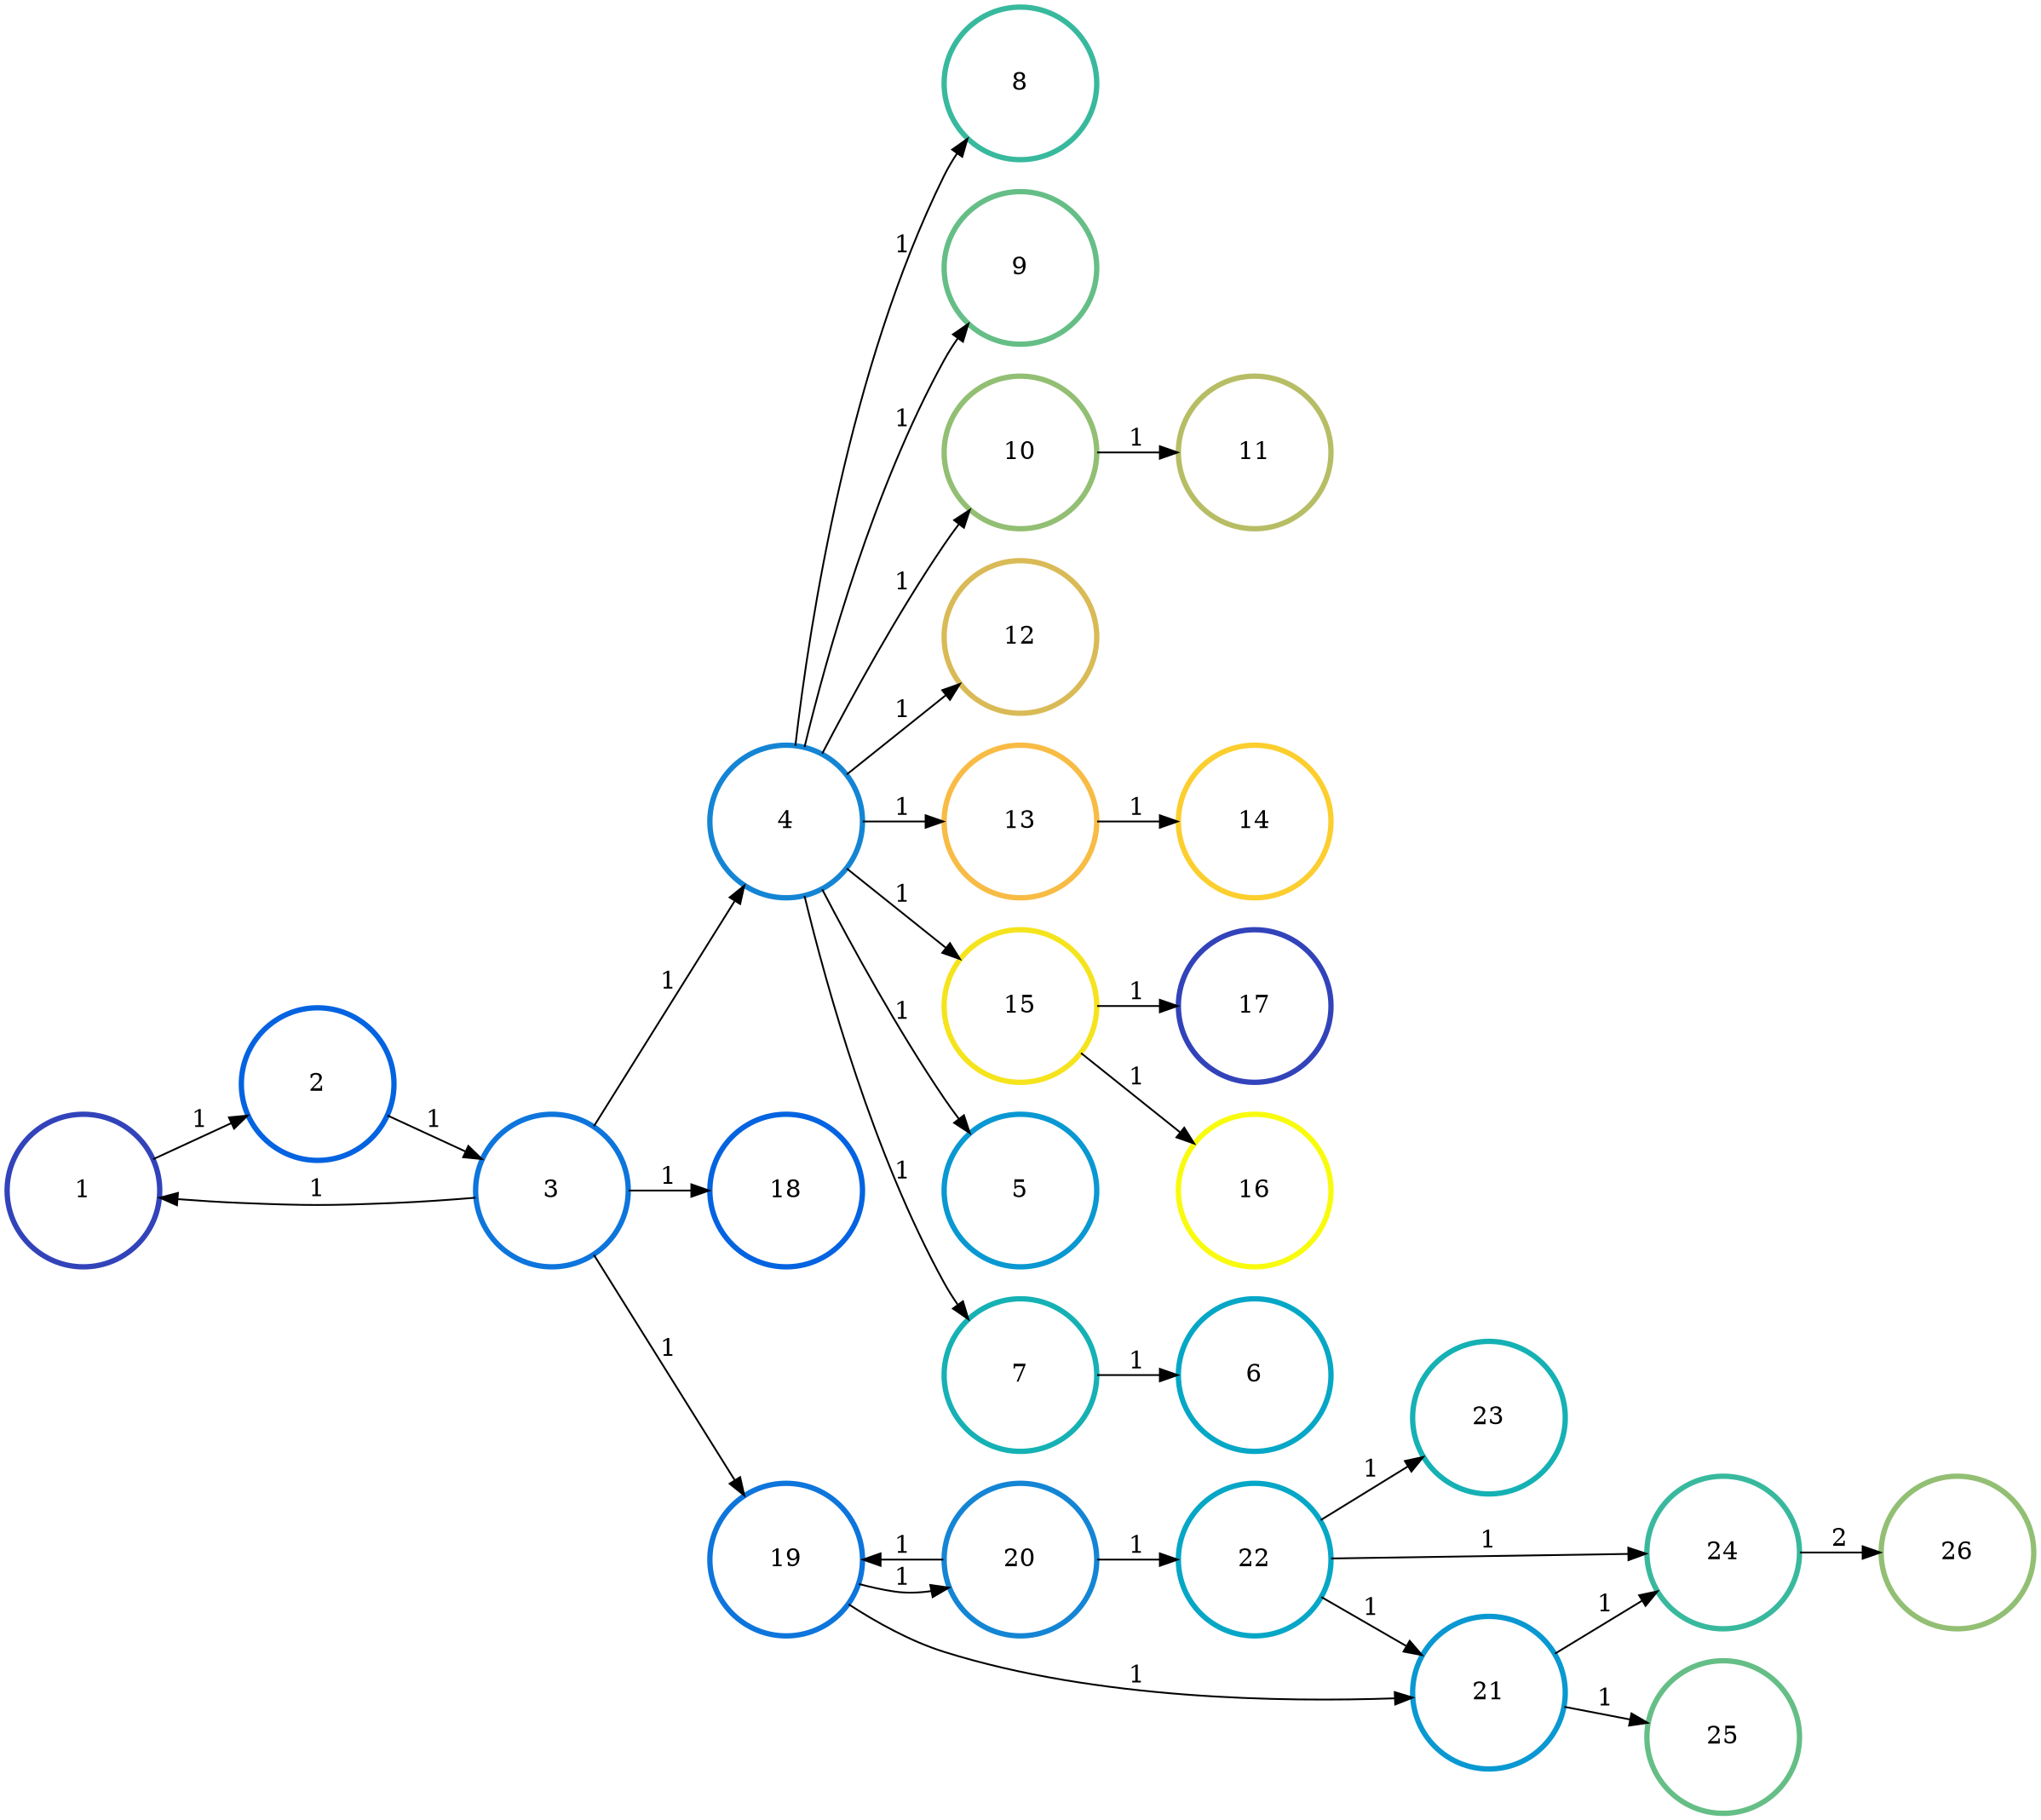 digraph N {
	overlap="false"
	rankdir="LR"
	0 [label="1",width=1.2,height=1.2,style="",penwidth=3,color="#3243BA"]
	1 [label="2",width=1.2,height=1.2,style="",penwidth=3,color="#0363E1"]
	2 [label="3",width=1.2,height=1.2,style="",penwidth=3,color="#0D75DC"]
	3 [label="4",width=1.2,height=1.2,style="",penwidth=3,color="#1485D4"]
	4 [label="5",width=1.2,height=1.2,style="",penwidth=3,color="#0998D1"]
	5 [label="6",width=1.2,height=1.2,style="",penwidth=3,color="#06A7C6"]
	6 [label="7",width=1.2,height=1.2,style="",penwidth=3,color="#15B1B4"]
	7 [label="8",width=1.2,height=1.2,style="",penwidth=3,color="#38B99E"]
	8 [label="9",width=1.2,height=1.2,style="",penwidth=3,color="#65BE86"]
	9 [label="10",width=1.2,height=1.2,style="",penwidth=3,color="#92BF73"]
	10 [label="11",width=1.2,height=1.2,style="",penwidth=3,color="#B7BD64"]
	11 [label="12",width=1.2,height=1.2,style="",penwidth=3,color="#D9BA56"]
	12 [label="13",width=1.2,height=1.2,style="",penwidth=3,color="#F8BB44"]
	13 [label="14",width=1.2,height=1.2,style="",penwidth=3,color="#FCCE2E"]
	14 [label="15",width=1.2,height=1.2,style="",penwidth=3,color="#F5E41D"]
	15 [label="16",width=1.2,height=1.2,style="",penwidth=3,color="#F9FB0E"]
	16 [label="17",width=1.2,height=1.2,style="",penwidth=3,color="#3243BA"]
	17 [label="18",width=1.2,height=1.2,style="",penwidth=3,color="#0363E1"]
	18 [label="19",width=1.2,height=1.2,style="",penwidth=3,color="#0D75DC"]
	19 [label="20",width=1.2,height=1.2,style="",penwidth=3,color="#1485D4"]
	20 [label="21",width=1.2,height=1.2,style="",penwidth=3,color="#0998D1"]
	21 [label="22",width=1.2,height=1.2,style="",penwidth=3,color="#06A7C6"]
	22 [label="23",width=1.2,height=1.2,style="",penwidth=3,color="#15B1B4"]
	23 [label="24",width=1.2,height=1.2,style="",penwidth=3,color="#38B99E"]
	24 [label="25",width=1.2,height=1.2,style="",penwidth=3,color="#65BE86"]
	25 [label="26",width=1.2,height=1.2,style="",penwidth=3,color="#92BF73"]
	0 -> 1 [penwidth=1,color=black,label="1"]
	1 -> 2 [penwidth=1,color=black,label="1"]
	2 -> 0 [penwidth=1,color=black,label="1"]
	2 -> 3 [penwidth=1,color=black,label="1"]
	2 -> 17 [penwidth=1,color=black,label="1"]
	2 -> 18 [penwidth=1,color=black,label="1"]
	3 -> 4 [penwidth=1,color=black,label="1"]
	3 -> 6 [penwidth=1,color=black,label="1"]
	3 -> 7 [penwidth=1,color=black,label="1"]
	3 -> 8 [penwidth=1,color=black,label="1"]
	3 -> 9 [penwidth=1,color=black,label="1"]
	3 -> 11 [penwidth=1,color=black,label="1"]
	3 -> 12 [penwidth=1,color=black,label="1"]
	3 -> 14 [penwidth=1,color=black,label="1"]
	6 -> 5 [penwidth=1,color=black,label="1"]
	9 -> 10 [penwidth=1,color=black,label="1"]
	12 -> 13 [penwidth=1,color=black,label="1"]
	14 -> 15 [penwidth=1,color=black,label="1"]
	14 -> 16 [penwidth=1,color=black,label="1"]
	18 -> 19 [penwidth=1,color=black,label="1"]
	18 -> 20 [penwidth=1,color=black,label="1"]
	19 -> 18 [penwidth=1,color=black,label="1"]
	19 -> 21 [penwidth=1,color=black,label="1"]
	20 -> 23 [penwidth=1,color=black,label="1"]
	20 -> 24 [penwidth=1,color=black,label="1"]
	21 -> 20 [penwidth=1,color=black,label="1"]
	21 -> 22 [penwidth=1,color=black,label="1"]
	21 -> 23 [penwidth=1,color=black,label="1"]
	23 -> 25 [penwidth=1,color=black,label="2"]
}
